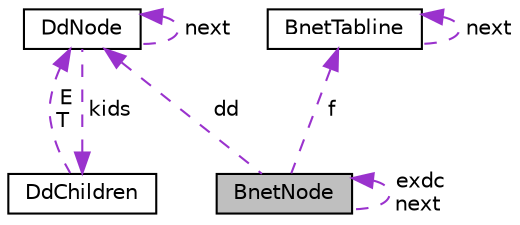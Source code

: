 digraph "BnetNode"
{
 // LATEX_PDF_SIZE
  edge [fontname="Helvetica",fontsize="10",labelfontname="Helvetica",labelfontsize="10"];
  node [fontname="Helvetica",fontsize="10",shape=record];
  Node1 [label="BnetNode",height=0.2,width=0.4,color="black", fillcolor="grey75", style="filled", fontcolor="black",tooltip="Node of the boolean network."];
  Node2 -> Node1 [dir="back",color="darkorchid3",fontsize="10",style="dashed",label=" dd" ,fontname="Helvetica"];
  Node2 [label="DdNode",height=0.2,width=0.4,color="black", fillcolor="white", style="filled",URL="$structDdNode.html",tooltip="Decision diagram node."];
  Node3 -> Node2 [dir="back",color="darkorchid3",fontsize="10",style="dashed",label=" kids" ,fontname="Helvetica"];
  Node3 [label="DdChildren",height=0.2,width=0.4,color="black", fillcolor="white", style="filled",URL="$structDdChildren.html",tooltip="The two children of a non-terminal node."];
  Node2 -> Node3 [dir="back",color="darkorchid3",fontsize="10",style="dashed",label=" E\nT" ,fontname="Helvetica"];
  Node2 -> Node2 [dir="back",color="darkorchid3",fontsize="10",style="dashed",label=" next" ,fontname="Helvetica"];
  Node1 -> Node1 [dir="back",color="darkorchid3",fontsize="10",style="dashed",label=" exdc\nnext" ,fontname="Helvetica"];
  Node4 -> Node1 [dir="back",color="darkorchid3",fontsize="10",style="dashed",label=" f" ,fontname="Helvetica"];
  Node4 [label="BnetTabline",height=0.2,width=0.4,color="black", fillcolor="white", style="filled",URL="$structBnetTabline.html",tooltip="Type to store a line of the truth table of a node."];
  Node4 -> Node4 [dir="back",color="darkorchid3",fontsize="10",style="dashed",label=" next" ,fontname="Helvetica"];
}
